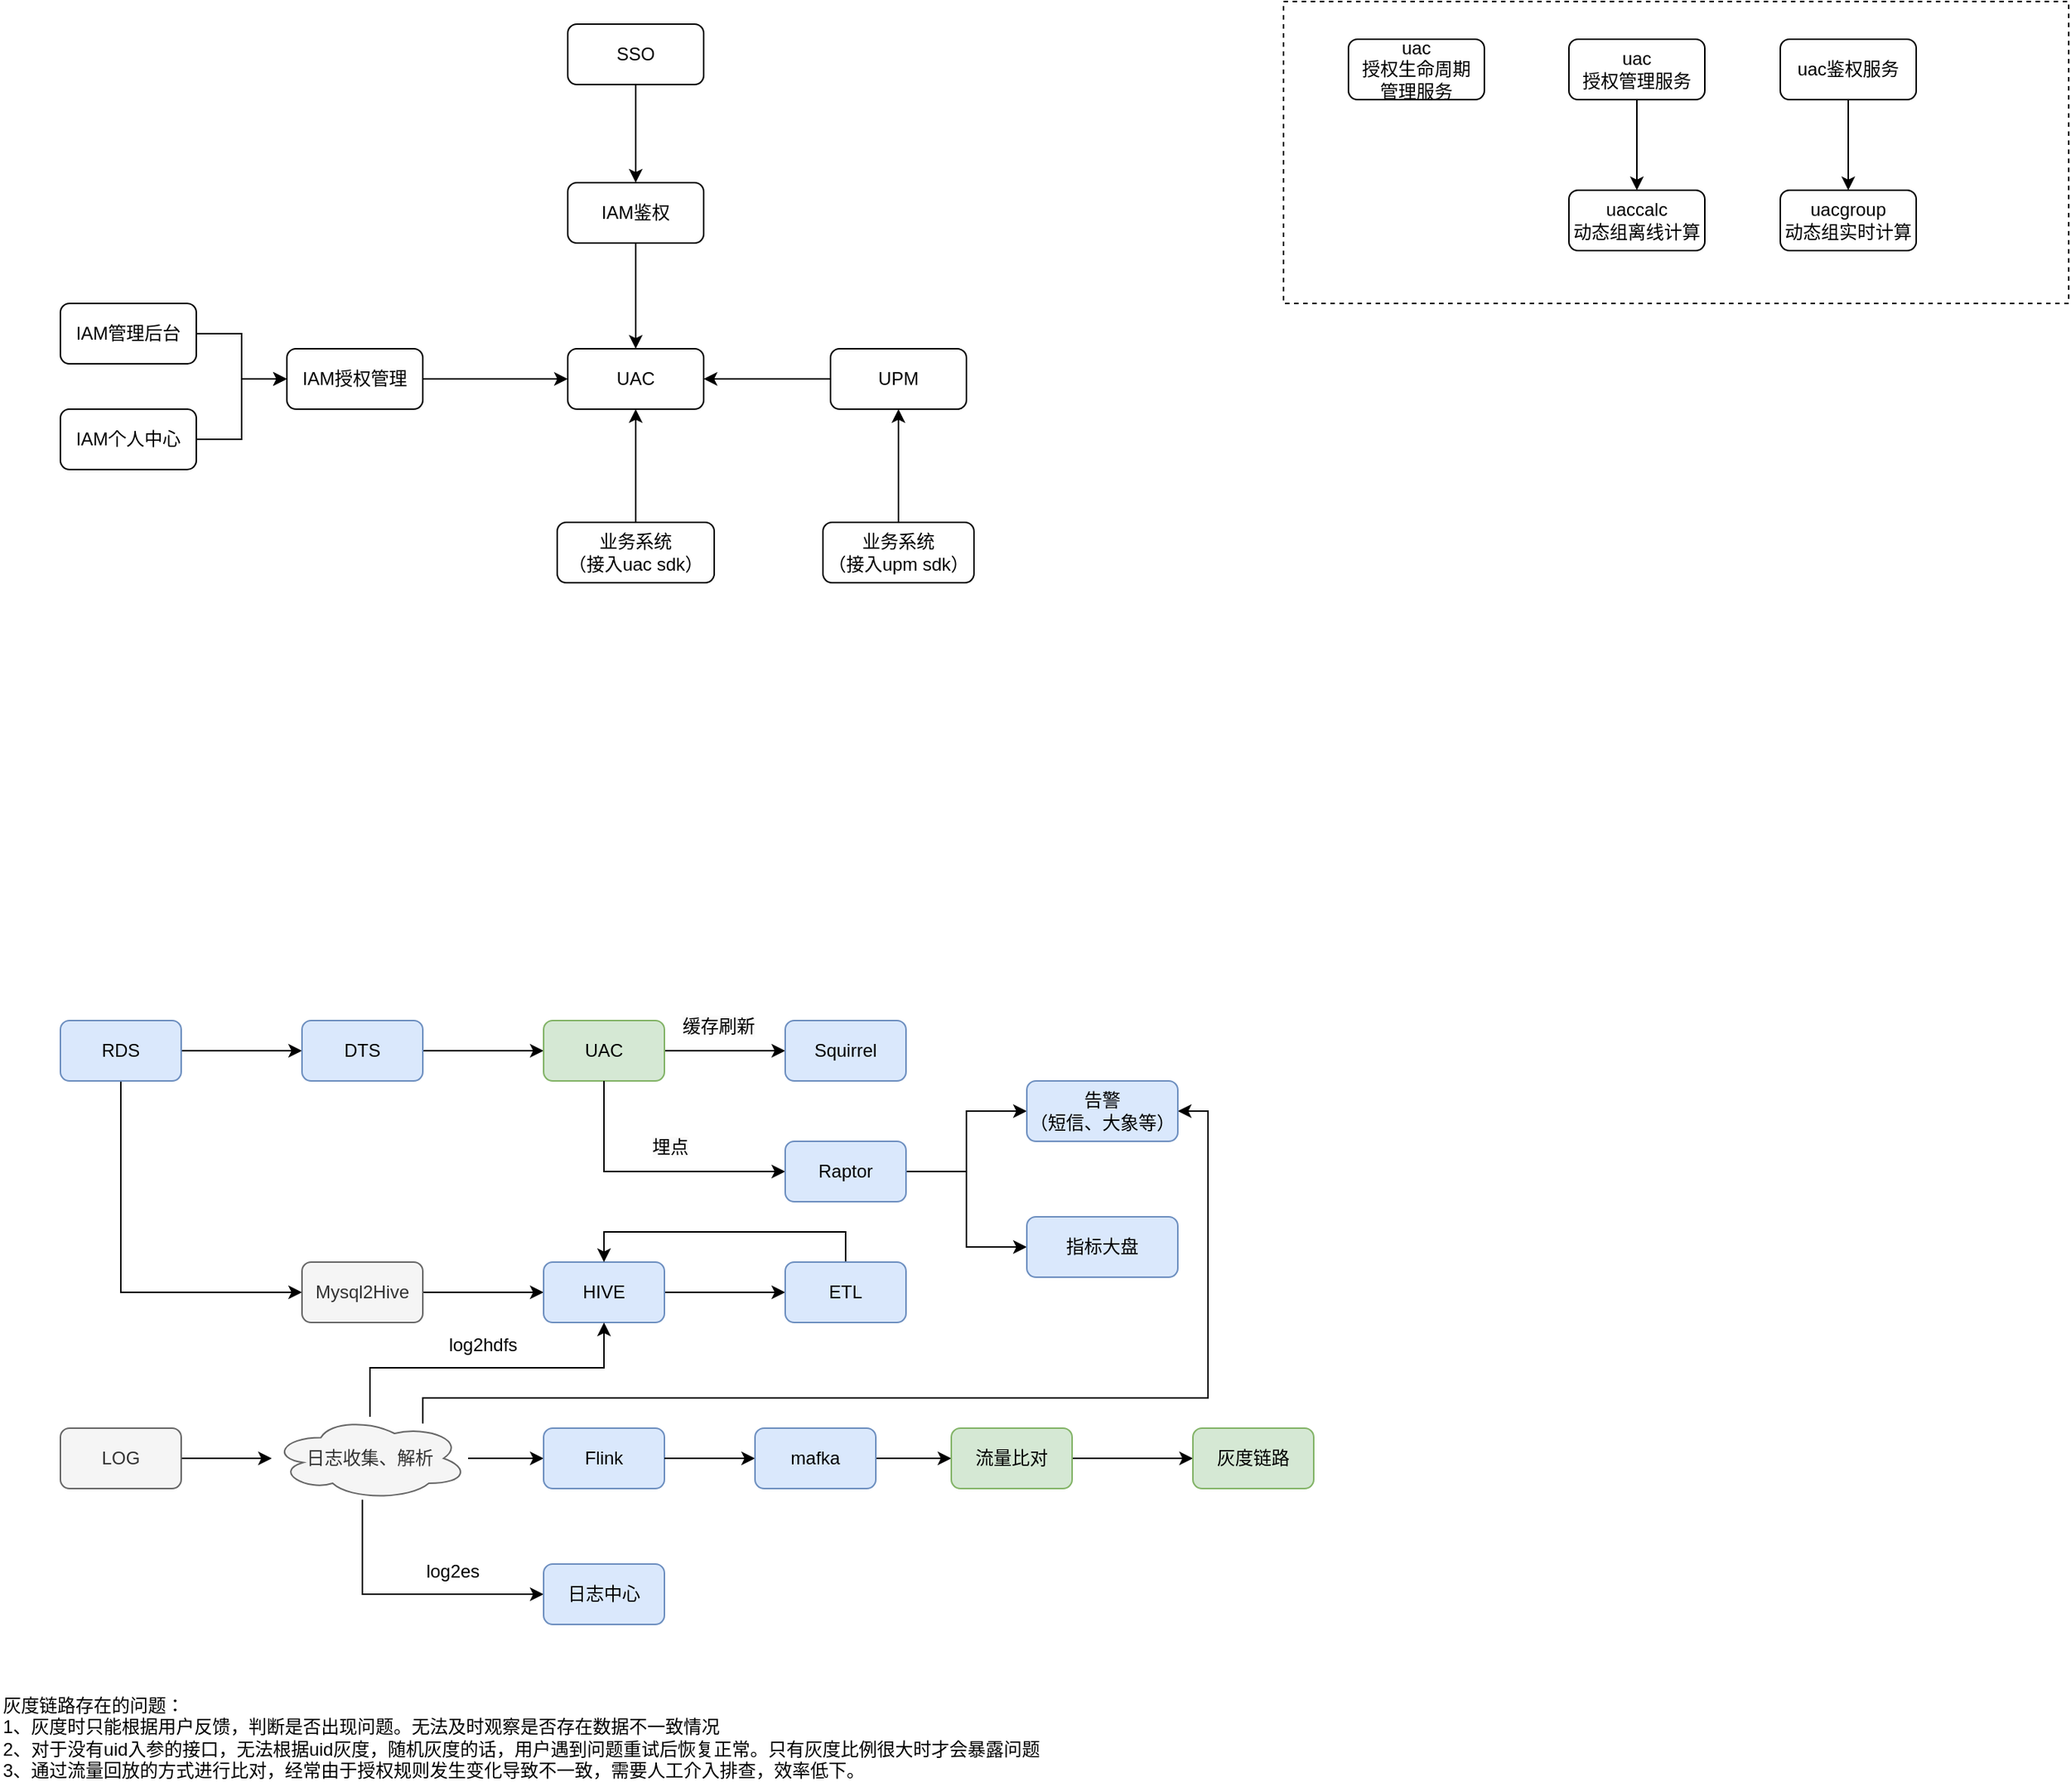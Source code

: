 <mxfile version="25.0.3">
  <diagram name="Page-1" id="QjtsCEV3oF1mqW8sPnIP">
    <mxGraphModel dx="2074" dy="1155" grid="1" gridSize="10" guides="1" tooltips="1" connect="1" arrows="1" fold="1" page="1" pageScale="1" pageWidth="827" pageHeight="1169" math="0" shadow="0">
      <root>
        <mxCell id="0" />
        <mxCell id="1" parent="0" />
        <mxCell id="U77D-R0VNN74uT261Rbi-56" value="" style="rounded=0;whiteSpace=wrap;html=1;dashed=1;" vertex="1" parent="1">
          <mxGeometry x="850" y="5" width="520" height="200" as="geometry" />
        </mxCell>
        <mxCell id="Sn_x3s-fKinimpG0qHDk-40" value="" style="edgeStyle=orthogonalEdgeStyle;rounded=0;orthogonalLoop=1;jettySize=auto;html=1;" parent="1" source="Sn_x3s-fKinimpG0qHDk-38" target="Sn_x3s-fKinimpG0qHDk-39" edge="1">
          <mxGeometry relative="1" as="geometry" />
        </mxCell>
        <mxCell id="Sn_x3s-fKinimpG0qHDk-67" style="edgeStyle=orthogonalEdgeStyle;rounded=0;orthogonalLoop=1;jettySize=auto;html=1;" parent="1" source="Sn_x3s-fKinimpG0qHDk-38" target="Sn_x3s-fKinimpG0qHDk-50" edge="1">
          <mxGeometry relative="1" as="geometry">
            <Array as="points">
              <mxPoint x="80" y="860" />
            </Array>
          </mxGeometry>
        </mxCell>
        <mxCell id="Sn_x3s-fKinimpG0qHDk-38" value="RDS" style="rounded=1;whiteSpace=wrap;html=1;fillColor=#dae8fc;strokeColor=#6c8ebf;" parent="1" vertex="1">
          <mxGeometry x="40" y="680" width="80" height="40" as="geometry" />
        </mxCell>
        <mxCell id="Sn_x3s-fKinimpG0qHDk-42" value="" style="edgeStyle=orthogonalEdgeStyle;rounded=0;orthogonalLoop=1;jettySize=auto;html=1;" parent="1" source="Sn_x3s-fKinimpG0qHDk-39" target="Sn_x3s-fKinimpG0qHDk-41" edge="1">
          <mxGeometry relative="1" as="geometry" />
        </mxCell>
        <mxCell id="Sn_x3s-fKinimpG0qHDk-39" value="DTS" style="rounded=1;whiteSpace=wrap;html=1;fillColor=#dae8fc;strokeColor=#6c8ebf;" parent="1" vertex="1">
          <mxGeometry x="200" y="680" width="80" height="40" as="geometry" />
        </mxCell>
        <mxCell id="Sn_x3s-fKinimpG0qHDk-48" value="" style="edgeStyle=orthogonalEdgeStyle;rounded=0;orthogonalLoop=1;jettySize=auto;html=1;" parent="1" source="Sn_x3s-fKinimpG0qHDk-41" target="Sn_x3s-fKinimpG0qHDk-47" edge="1">
          <mxGeometry relative="1" as="geometry" />
        </mxCell>
        <mxCell id="Sn_x3s-fKinimpG0qHDk-41" value="UAC" style="rounded=1;whiteSpace=wrap;html=1;fillColor=#d5e8d4;strokeColor=#82b366;" parent="1" vertex="1">
          <mxGeometry x="360" y="680" width="80" height="40" as="geometry" />
        </mxCell>
        <mxCell id="Sn_x3s-fKinimpG0qHDk-46" value="" style="edgeStyle=orthogonalEdgeStyle;rounded=0;orthogonalLoop=1;jettySize=auto;html=1;" parent="1" source="Sn_x3s-fKinimpG0qHDk-41" target="Sn_x3s-fKinimpG0qHDk-45" edge="1">
          <mxGeometry relative="1" as="geometry">
            <mxPoint x="440" y="780" as="sourcePoint" />
            <Array as="points">
              <mxPoint x="400" y="780" />
            </Array>
          </mxGeometry>
        </mxCell>
        <mxCell id="Sn_x3s-fKinimpG0qHDk-75" value="" style="edgeStyle=orthogonalEdgeStyle;rounded=0;orthogonalLoop=1;jettySize=auto;html=1;" parent="1" source="Sn_x3s-fKinimpG0qHDk-45" target="Sn_x3s-fKinimpG0qHDk-74" edge="1">
          <mxGeometry relative="1" as="geometry" />
        </mxCell>
        <mxCell id="Sn_x3s-fKinimpG0qHDk-77" style="edgeStyle=orthogonalEdgeStyle;rounded=0;orthogonalLoop=1;jettySize=auto;html=1;entryX=0;entryY=0.5;entryDx=0;entryDy=0;" parent="1" source="Sn_x3s-fKinimpG0qHDk-45" target="Sn_x3s-fKinimpG0qHDk-76" edge="1">
          <mxGeometry relative="1" as="geometry" />
        </mxCell>
        <mxCell id="Sn_x3s-fKinimpG0qHDk-45" value="Raptor" style="rounded=1;whiteSpace=wrap;html=1;fillColor=#dae8fc;strokeColor=#6c8ebf;" parent="1" vertex="1">
          <mxGeometry x="520" y="760" width="80" height="40" as="geometry" />
        </mxCell>
        <mxCell id="Sn_x3s-fKinimpG0qHDk-47" value="Squirrel" style="rounded=1;whiteSpace=wrap;html=1;fillColor=#dae8fc;strokeColor=#6c8ebf;" parent="1" vertex="1">
          <mxGeometry x="520" y="680" width="80" height="40" as="geometry" />
        </mxCell>
        <mxCell id="Sn_x3s-fKinimpG0qHDk-54" value="" style="edgeStyle=orthogonalEdgeStyle;rounded=0;orthogonalLoop=1;jettySize=auto;html=1;" parent="1" source="Sn_x3s-fKinimpG0qHDk-50" target="Sn_x3s-fKinimpG0qHDk-53" edge="1">
          <mxGeometry relative="1" as="geometry" />
        </mxCell>
        <mxCell id="Sn_x3s-fKinimpG0qHDk-50" value="Mysql2Hive" style="rounded=1;whiteSpace=wrap;html=1;fillColor=#f5f5f5;fontColor=#333333;strokeColor=#666666;" parent="1" vertex="1">
          <mxGeometry x="200" y="840" width="80" height="40" as="geometry" />
        </mxCell>
        <mxCell id="Sn_x3s-fKinimpG0qHDk-70" value="" style="edgeStyle=orthogonalEdgeStyle;rounded=0;orthogonalLoop=1;jettySize=auto;html=1;" parent="1" source="Sn_x3s-fKinimpG0qHDk-53" target="Sn_x3s-fKinimpG0qHDk-69" edge="1">
          <mxGeometry relative="1" as="geometry" />
        </mxCell>
        <mxCell id="Sn_x3s-fKinimpG0qHDk-53" value="HIVE" style="rounded=1;whiteSpace=wrap;html=1;fillColor=#dae8fc;strokeColor=#6c8ebf;" parent="1" vertex="1">
          <mxGeometry x="360" y="840" width="80" height="40" as="geometry" />
        </mxCell>
        <mxCell id="Sn_x3s-fKinimpG0qHDk-60" style="edgeStyle=orthogonalEdgeStyle;rounded=0;orthogonalLoop=1;jettySize=auto;html=1;" parent="1" source="Sn_x3s-fKinimpG0qHDk-55" target="Sn_x3s-fKinimpG0qHDk-59" edge="1">
          <mxGeometry relative="1" as="geometry" />
        </mxCell>
        <mxCell id="Sn_x3s-fKinimpG0qHDk-68" style="edgeStyle=orthogonalEdgeStyle;rounded=0;orthogonalLoop=1;jettySize=auto;html=1;" parent="1" source="Sn_x3s-fKinimpG0qHDk-55" target="Sn_x3s-fKinimpG0qHDk-53" edge="1">
          <mxGeometry relative="1" as="geometry">
            <Array as="points">
              <mxPoint x="245" y="910" />
              <mxPoint x="400" y="910" />
            </Array>
          </mxGeometry>
        </mxCell>
        <mxCell id="Sn_x3s-fKinimpG0qHDk-80" style="edgeStyle=orthogonalEdgeStyle;rounded=0;orthogonalLoop=1;jettySize=auto;html=1;" parent="1" source="Sn_x3s-fKinimpG0qHDk-55" target="Sn_x3s-fKinimpG0qHDk-79" edge="1">
          <mxGeometry relative="1" as="geometry">
            <Array as="points">
              <mxPoint x="240" y="1060" />
            </Array>
          </mxGeometry>
        </mxCell>
        <mxCell id="Sn_x3s-fKinimpG0qHDk-91" style="edgeStyle=orthogonalEdgeStyle;rounded=0;orthogonalLoop=1;jettySize=auto;html=1;entryX=1;entryY=0.5;entryDx=0;entryDy=0;" parent="1" source="Sn_x3s-fKinimpG0qHDk-55" target="Sn_x3s-fKinimpG0qHDk-74" edge="1">
          <mxGeometry relative="1" as="geometry">
            <Array as="points">
              <mxPoint x="280" y="930" />
              <mxPoint x="800" y="930" />
              <mxPoint x="800" y="740" />
            </Array>
          </mxGeometry>
        </mxCell>
        <mxCell id="Sn_x3s-fKinimpG0qHDk-55" value="日志收集、解析" style="ellipse;shape=cloud;whiteSpace=wrap;html=1;fillColor=#f5f5f5;fontColor=#333333;strokeColor=#666666;" parent="1" vertex="1">
          <mxGeometry x="180" y="942.5" width="130" height="55" as="geometry" />
        </mxCell>
        <mxCell id="Sn_x3s-fKinimpG0qHDk-57" style="edgeStyle=orthogonalEdgeStyle;rounded=0;orthogonalLoop=1;jettySize=auto;html=1;" parent="1" source="Sn_x3s-fKinimpG0qHDk-56" target="Sn_x3s-fKinimpG0qHDk-55" edge="1">
          <mxGeometry relative="1" as="geometry" />
        </mxCell>
        <mxCell id="Sn_x3s-fKinimpG0qHDk-56" value="LOG" style="rounded=1;whiteSpace=wrap;html=1;fillColor=#f5f5f5;fontColor=#333333;strokeColor=#666666;" parent="1" vertex="1">
          <mxGeometry x="40" y="950" width="80" height="40" as="geometry" />
        </mxCell>
        <mxCell id="Sn_x3s-fKinimpG0qHDk-59" value="Flink" style="rounded=1;whiteSpace=wrap;html=1;fillColor=#dae8fc;strokeColor=#6c8ebf;" parent="1" vertex="1">
          <mxGeometry x="360" y="950" width="80" height="40" as="geometry" />
        </mxCell>
        <mxCell id="Sn_x3s-fKinimpG0qHDk-87" value="" style="edgeStyle=orthogonalEdgeStyle;rounded=0;orthogonalLoop=1;jettySize=auto;html=1;" parent="1" source="U77D-R0VNN74uT261Rbi-19" target="Sn_x3s-fKinimpG0qHDk-86" edge="1">
          <mxGeometry relative="1" as="geometry">
            <mxPoint x="490" y="970" as="sourcePoint" />
          </mxGeometry>
        </mxCell>
        <mxCell id="Sn_x3s-fKinimpG0qHDk-71" style="edgeStyle=orthogonalEdgeStyle;rounded=0;orthogonalLoop=1;jettySize=auto;html=1;entryX=0.5;entryY=0;entryDx=0;entryDy=0;" parent="1" source="Sn_x3s-fKinimpG0qHDk-69" target="Sn_x3s-fKinimpG0qHDk-53" edge="1">
          <mxGeometry relative="1" as="geometry">
            <Array as="points">
              <mxPoint x="560" y="820" />
              <mxPoint x="400" y="820" />
            </Array>
          </mxGeometry>
        </mxCell>
        <mxCell id="Sn_x3s-fKinimpG0qHDk-69" value="ETL" style="rounded=1;whiteSpace=wrap;html=1;fillColor=#dae8fc;strokeColor=#6c8ebf;" parent="1" vertex="1">
          <mxGeometry x="520" y="840" width="80" height="40" as="geometry" />
        </mxCell>
        <mxCell id="Sn_x3s-fKinimpG0qHDk-72" value="&lt;span style=&quot;color: rgb(0, 0, 0); font-family: Helvetica; font-size: 12px; font-style: normal; font-variant-ligatures: normal; font-variant-caps: normal; font-weight: 400; letter-spacing: normal; orphans: 2; text-align: center; text-indent: 0px; text-transform: none; widows: 2; word-spacing: 0px; -webkit-text-stroke-width: 0px; white-space: normal; background-color: rgb(251, 251, 251); text-decoration-thickness: initial; text-decoration-style: initial; text-decoration-color: initial; display: inline !important; float: none;&quot;&gt;缓存刷新&lt;/span&gt;" style="text;whiteSpace=wrap;html=1;" parent="1" vertex="1">
          <mxGeometry x="450" y="670" width="50" height="40" as="geometry" />
        </mxCell>
        <mxCell id="Sn_x3s-fKinimpG0qHDk-73" value="&lt;span style=&quot;color: rgb(0, 0, 0); font-family: Helvetica; font-size: 12px; font-style: normal; font-variant-ligatures: normal; font-variant-caps: normal; font-weight: 400; letter-spacing: normal; orphans: 2; text-align: center; text-indent: 0px; text-transform: none; widows: 2; word-spacing: 0px; -webkit-text-stroke-width: 0px; white-space: normal; background-color: rgb(251, 251, 251); text-decoration-thickness: initial; text-decoration-style: initial; text-decoration-color: initial; display: inline !important; float: none;&quot;&gt;埋点&lt;/span&gt;" style="text;whiteSpace=wrap;html=1;" parent="1" vertex="1">
          <mxGeometry x="430" y="750" width="50" height="20" as="geometry" />
        </mxCell>
        <mxCell id="Sn_x3s-fKinimpG0qHDk-74" value="告警&lt;br&gt;（短信、大象等）" style="rounded=1;whiteSpace=wrap;html=1;fillColor=#dae8fc;strokeColor=#6c8ebf;" parent="1" vertex="1">
          <mxGeometry x="680" y="720" width="100" height="40" as="geometry" />
        </mxCell>
        <mxCell id="Sn_x3s-fKinimpG0qHDk-76" value="指标大盘" style="rounded=1;whiteSpace=wrap;html=1;fillColor=#dae8fc;strokeColor=#6c8ebf;" parent="1" vertex="1">
          <mxGeometry x="680" y="810" width="100" height="40" as="geometry" />
        </mxCell>
        <mxCell id="Sn_x3s-fKinimpG0qHDk-79" value="日志中心" style="rounded=1;whiteSpace=wrap;html=1;fillColor=#dae8fc;strokeColor=#6c8ebf;" parent="1" vertex="1">
          <mxGeometry x="360" y="1040" width="80" height="40" as="geometry" />
        </mxCell>
        <mxCell id="Sn_x3s-fKinimpG0qHDk-82" value="log2hdfs" style="text;html=1;align=center;verticalAlign=middle;whiteSpace=wrap;rounded=0;" parent="1" vertex="1">
          <mxGeometry x="290" y="880" width="60" height="30" as="geometry" />
        </mxCell>
        <mxCell id="Sn_x3s-fKinimpG0qHDk-83" value="log2es" style="text;html=1;align=center;verticalAlign=middle;whiteSpace=wrap;rounded=0;" parent="1" vertex="1">
          <mxGeometry x="270" y="1030" width="60" height="30" as="geometry" />
        </mxCell>
        <mxCell id="Sn_x3s-fKinimpG0qHDk-89" value="" style="edgeStyle=orthogonalEdgeStyle;rounded=0;orthogonalLoop=1;jettySize=auto;html=1;" parent="1" source="Sn_x3s-fKinimpG0qHDk-86" target="Sn_x3s-fKinimpG0qHDk-88" edge="1">
          <mxGeometry relative="1" as="geometry" />
        </mxCell>
        <mxCell id="Sn_x3s-fKinimpG0qHDk-86" value="流量比对" style="rounded=1;whiteSpace=wrap;html=1;fillColor=#d5e8d4;strokeColor=#82b366;" parent="1" vertex="1">
          <mxGeometry x="630" y="950" width="80" height="40" as="geometry" />
        </mxCell>
        <mxCell id="Sn_x3s-fKinimpG0qHDk-88" value="灰度链路" style="rounded=1;whiteSpace=wrap;html=1;fillColor=#d5e8d4;strokeColor=#82b366;" parent="1" vertex="1">
          <mxGeometry x="790" y="950" width="80" height="40" as="geometry" />
        </mxCell>
        <mxCell id="Sn_x3s-fKinimpG0qHDk-92" value="灰度链路存在的问题：&lt;br&gt;1、灰度时只能根据用户反馈，判断是否出现问题。无法及时观察是否存在数据不一致情况&lt;div&gt;2、对于没有uid入参的接口，无法根据uid灰度，随机灰度的话，用户遇到问题重试后恢复正常。只有灰度比例很大时才会暴露问题&lt;br&gt;3、通过流量回放的方式进行比对，经常由于授权规则发生变化导致不一致，需要人工介入排查，效率低下。&lt;/div&gt;" style="text;html=1;align=left;verticalAlign=middle;resizable=0;points=[];autosize=1;strokeColor=none;fillColor=none;" parent="1" vertex="1">
          <mxGeometry y="1120" width="710" height="70" as="geometry" />
        </mxCell>
        <mxCell id="U77D-R0VNN74uT261Rbi-20" value="" style="edgeStyle=orthogonalEdgeStyle;rounded=0;orthogonalLoop=1;jettySize=auto;html=1;" edge="1" parent="1" source="Sn_x3s-fKinimpG0qHDk-59" target="U77D-R0VNN74uT261Rbi-19">
          <mxGeometry relative="1" as="geometry">
            <mxPoint x="440" y="970" as="sourcePoint" />
            <mxPoint x="630" y="970" as="targetPoint" />
          </mxGeometry>
        </mxCell>
        <mxCell id="U77D-R0VNN74uT261Rbi-19" value="mafka" style="rounded=1;whiteSpace=wrap;html=1;fillColor=#dae8fc;strokeColor=#6c8ebf;" vertex="1" parent="1">
          <mxGeometry x="500" y="950" width="80" height="40" as="geometry" />
        </mxCell>
        <mxCell id="U77D-R0VNN74uT261Rbi-36" value="UAC" style="rounded=1;whiteSpace=wrap;html=1;" vertex="1" parent="1">
          <mxGeometry x="376" y="235" width="90" height="40" as="geometry" />
        </mxCell>
        <mxCell id="U77D-R0VNN74uT261Rbi-40" style="edgeStyle=orthogonalEdgeStyle;rounded=0;orthogonalLoop=1;jettySize=auto;html=1;" edge="1" parent="1" source="U77D-R0VNN74uT261Rbi-37" target="U77D-R0VNN74uT261Rbi-36">
          <mxGeometry relative="1" as="geometry" />
        </mxCell>
        <mxCell id="U77D-R0VNN74uT261Rbi-37" value="UPM" style="rounded=1;whiteSpace=wrap;html=1;" vertex="1" parent="1">
          <mxGeometry x="550" y="235" width="90" height="40" as="geometry" />
        </mxCell>
        <mxCell id="U77D-R0VNN74uT261Rbi-39" style="edgeStyle=orthogonalEdgeStyle;rounded=0;orthogonalLoop=1;jettySize=auto;html=1;" edge="1" parent="1" source="U77D-R0VNN74uT261Rbi-38" target="U77D-R0VNN74uT261Rbi-36">
          <mxGeometry relative="1" as="geometry" />
        </mxCell>
        <mxCell id="U77D-R0VNN74uT261Rbi-38" value="IAM鉴权" style="rounded=1;whiteSpace=wrap;html=1;" vertex="1" parent="1">
          <mxGeometry x="376" y="125" width="90" height="40" as="geometry" />
        </mxCell>
        <mxCell id="U77D-R0VNN74uT261Rbi-42" style="edgeStyle=orthogonalEdgeStyle;rounded=0;orthogonalLoop=1;jettySize=auto;html=1;" edge="1" parent="1" source="U77D-R0VNN74uT261Rbi-41" target="U77D-R0VNN74uT261Rbi-38">
          <mxGeometry relative="1" as="geometry" />
        </mxCell>
        <mxCell id="U77D-R0VNN74uT261Rbi-41" value="SSO" style="rounded=1;whiteSpace=wrap;html=1;" vertex="1" parent="1">
          <mxGeometry x="376" y="20" width="90" height="40" as="geometry" />
        </mxCell>
        <mxCell id="U77D-R0VNN74uT261Rbi-44" style="edgeStyle=orthogonalEdgeStyle;rounded=0;orthogonalLoop=1;jettySize=auto;html=1;" edge="1" parent="1" source="U77D-R0VNN74uT261Rbi-43" target="U77D-R0VNN74uT261Rbi-36">
          <mxGeometry relative="1" as="geometry" />
        </mxCell>
        <mxCell id="U77D-R0VNN74uT261Rbi-43" value="IAM授权管理" style="rounded=1;whiteSpace=wrap;html=1;" vertex="1" parent="1">
          <mxGeometry x="190" y="235" width="90" height="40" as="geometry" />
        </mxCell>
        <mxCell id="U77D-R0VNN74uT261Rbi-48" style="edgeStyle=orthogonalEdgeStyle;rounded=0;orthogonalLoop=1;jettySize=auto;html=1;" edge="1" parent="1" source="U77D-R0VNN74uT261Rbi-45" target="U77D-R0VNN74uT261Rbi-43">
          <mxGeometry relative="1" as="geometry" />
        </mxCell>
        <mxCell id="U77D-R0VNN74uT261Rbi-45" value="IAM管理后台" style="rounded=1;whiteSpace=wrap;html=1;" vertex="1" parent="1">
          <mxGeometry x="40" y="205" width="90" height="40" as="geometry" />
        </mxCell>
        <mxCell id="U77D-R0VNN74uT261Rbi-47" style="edgeStyle=orthogonalEdgeStyle;rounded=0;orthogonalLoop=1;jettySize=auto;html=1;" edge="1" parent="1" source="U77D-R0VNN74uT261Rbi-46" target="U77D-R0VNN74uT261Rbi-43">
          <mxGeometry relative="1" as="geometry" />
        </mxCell>
        <mxCell id="U77D-R0VNN74uT261Rbi-46" value="IAM个人中心" style="rounded=1;whiteSpace=wrap;html=1;" vertex="1" parent="1">
          <mxGeometry x="40" y="275" width="90" height="40" as="geometry" />
        </mxCell>
        <mxCell id="U77D-R0VNN74uT261Rbi-49" value="uaccalc&lt;br&gt;动态组离线计算" style="rounded=1;whiteSpace=wrap;html=1;" vertex="1" parent="1">
          <mxGeometry x="1039" y="130" width="90" height="40" as="geometry" />
        </mxCell>
        <mxCell id="U77D-R0VNN74uT261Rbi-50" value="uacgroup&lt;br&gt;动态组实时计算" style="rounded=1;whiteSpace=wrap;html=1;" vertex="1" parent="1">
          <mxGeometry x="1179" y="130" width="90" height="40" as="geometry" />
        </mxCell>
        <mxCell id="U77D-R0VNN74uT261Rbi-51" style="edgeStyle=orthogonalEdgeStyle;rounded=0;orthogonalLoop=1;jettySize=auto;html=1;" edge="1" parent="1" source="U77D-R0VNN74uT261Rbi-52" target="U77D-R0VNN74uT261Rbi-49">
          <mxGeometry relative="1" as="geometry" />
        </mxCell>
        <mxCell id="U77D-R0VNN74uT261Rbi-52" value="uac&lt;br&gt;授权管理服务" style="rounded=1;whiteSpace=wrap;html=1;" vertex="1" parent="1">
          <mxGeometry x="1039" y="30" width="90" height="40" as="geometry" />
        </mxCell>
        <mxCell id="U77D-R0VNN74uT261Rbi-53" style="edgeStyle=orthogonalEdgeStyle;rounded=0;orthogonalLoop=1;jettySize=auto;html=1;entryX=0.5;entryY=0;entryDx=0;entryDy=0;" edge="1" parent="1" source="U77D-R0VNN74uT261Rbi-54" target="U77D-R0VNN74uT261Rbi-50">
          <mxGeometry relative="1" as="geometry" />
        </mxCell>
        <mxCell id="U77D-R0VNN74uT261Rbi-54" value="uac鉴权服务" style="rounded=1;whiteSpace=wrap;html=1;" vertex="1" parent="1">
          <mxGeometry x="1179" y="30" width="90" height="40" as="geometry" />
        </mxCell>
        <mxCell id="U77D-R0VNN74uT261Rbi-55" value="uac&lt;br&gt;授权生命周期&lt;br&gt;管理服务" style="rounded=1;whiteSpace=wrap;html=1;" vertex="1" parent="1">
          <mxGeometry x="893" y="30" width="90" height="40" as="geometry" />
        </mxCell>
        <mxCell id="U77D-R0VNN74uT261Rbi-62" style="edgeStyle=orthogonalEdgeStyle;rounded=0;orthogonalLoop=1;jettySize=auto;html=1;" edge="1" parent="1" source="U77D-R0VNN74uT261Rbi-59" target="U77D-R0VNN74uT261Rbi-37">
          <mxGeometry relative="1" as="geometry" />
        </mxCell>
        <mxCell id="U77D-R0VNN74uT261Rbi-59" value="业务系统&lt;br&gt;（接入upm sdk）" style="rounded=1;whiteSpace=wrap;html=1;" vertex="1" parent="1">
          <mxGeometry x="545" y="350" width="100" height="40" as="geometry" />
        </mxCell>
        <mxCell id="U77D-R0VNN74uT261Rbi-61" style="edgeStyle=orthogonalEdgeStyle;rounded=0;orthogonalLoop=1;jettySize=auto;html=1;" edge="1" parent="1" source="U77D-R0VNN74uT261Rbi-60" target="U77D-R0VNN74uT261Rbi-36">
          <mxGeometry relative="1" as="geometry" />
        </mxCell>
        <mxCell id="U77D-R0VNN74uT261Rbi-60" value="业务系统&lt;br&gt;（接入uac sdk）" style="rounded=1;whiteSpace=wrap;html=1;" vertex="1" parent="1">
          <mxGeometry x="369" y="350" width="104" height="40" as="geometry" />
        </mxCell>
      </root>
    </mxGraphModel>
  </diagram>
</mxfile>
